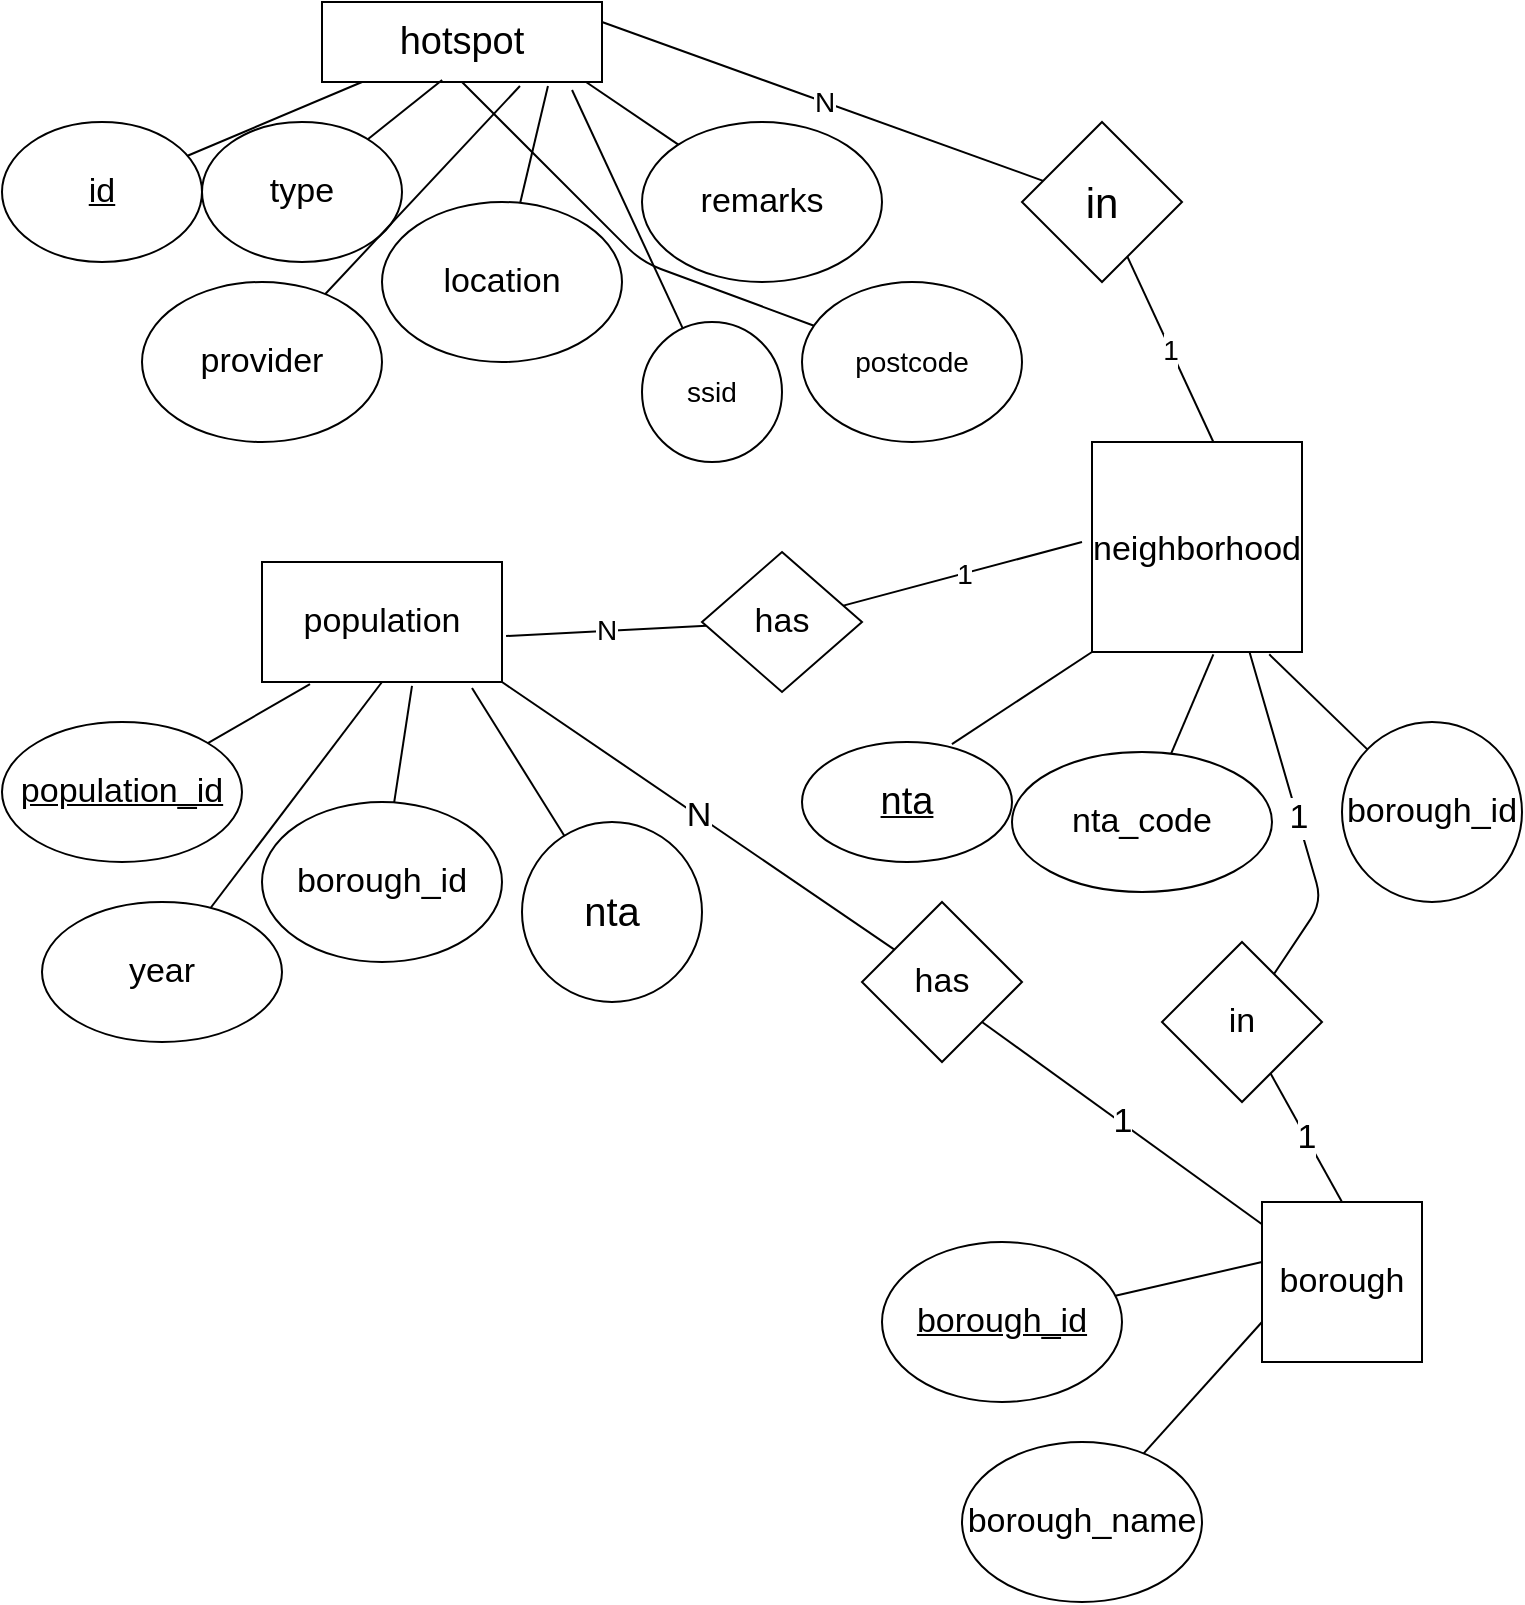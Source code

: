 <mxfile>
    <diagram id="NuRyvesvu8wT2zMNOdU7" name="Page-1">
        <mxGraphModel dx="1207" dy="803" grid="1" gridSize="10" guides="1" tooltips="1" connect="1" arrows="1" fold="1" page="1" pageScale="1" pageWidth="850" pageHeight="1100" math="0" shadow="0">
            <root>
                <mxCell id="0"/>
                <mxCell id="1" parent="0"/>
                <mxCell id="8" value="&lt;font style=&quot;font-size: 19px&quot;&gt;hotspot&lt;/font&gt;" style="rounded=0;whiteSpace=wrap;html=1;" vertex="1" parent="1">
                    <mxGeometry x="170" y="40" width="140" height="40" as="geometry"/>
                </mxCell>
                <mxCell id="12" value="&lt;font style=&quot;font-size: 17px&quot;&gt;neighborhood&lt;/font&gt;" style="whiteSpace=wrap;html=1;aspect=fixed;fontSize=19;" vertex="1" parent="1">
                    <mxGeometry x="555" y="260" width="105" height="105" as="geometry"/>
                </mxCell>
                <mxCell id="15" style="edgeStyle=none;html=1;exitX=1;exitY=0;exitDx=0;exitDy=0;entryX=0;entryY=1;entryDx=0;entryDy=0;fontSize=13;strokeColor=none;endArrow=none;endFill=0;" edge="1" parent="1" target="12">
                    <mxGeometry relative="1" as="geometry">
                        <mxPoint x="542.135" y="408.686" as="sourcePoint"/>
                    </mxGeometry>
                </mxCell>
                <mxCell id="16" style="edgeStyle=none;html=1;entryX=0;entryY=1;entryDx=0;entryDy=0;fontSize=13;endArrow=none;endFill=0;exitX=0.714;exitY=0.017;exitDx=0;exitDy=0;exitPerimeter=0;" edge="1" parent="1" source="13" target="12">
                    <mxGeometry relative="1" as="geometry">
                        <mxPoint x="539.999" y="407.542" as="sourcePoint"/>
                        <Array as="points"/>
                    </mxGeometry>
                </mxCell>
                <mxCell id="13" value="&lt;u&gt;&lt;font style=&quot;font-size: 19px&quot;&gt;nta&lt;/font&gt;&lt;/u&gt;" style="ellipse;whiteSpace=wrap;html=1;fontSize=15;" vertex="1" parent="1">
                    <mxGeometry x="410" y="410" width="105" height="60" as="geometry"/>
                </mxCell>
                <mxCell id="18" style="edgeStyle=none;html=1;entryX=0.578;entryY=1.011;entryDx=0;entryDy=0;entryPerimeter=0;fontSize=13;endArrow=none;endFill=0;" edge="1" parent="1" source="17" target="12">
                    <mxGeometry relative="1" as="geometry"/>
                </mxCell>
                <mxCell id="17" value="&lt;font style=&quot;font-size: 17px&quot;&gt;nta_code&lt;/font&gt;" style="ellipse;whiteSpace=wrap;html=1;fontSize=13;" vertex="1" parent="1">
                    <mxGeometry x="515" y="415" width="130" height="70" as="geometry"/>
                </mxCell>
                <mxCell id="26" style="edgeStyle=none;html=1;entryX=0.143;entryY=1;entryDx=0;entryDy=0;entryPerimeter=0;fontSize=17;endArrow=none;endFill=0;" edge="1" parent="1" source="24" target="8">
                    <mxGeometry relative="1" as="geometry"/>
                </mxCell>
                <mxCell id="24" value="&lt;font style=&quot;font-size: 17px&quot;&gt;&lt;u&gt;id&lt;/u&gt;&lt;/font&gt;" style="ellipse;whiteSpace=wrap;html=1;fontSize=13;" vertex="1" parent="1">
                    <mxGeometry x="10" y="100" width="100" height="70" as="geometry"/>
                </mxCell>
                <mxCell id="28" style="edgeStyle=none;html=1;entryX=0.429;entryY=0.975;entryDx=0;entryDy=0;entryPerimeter=0;fontSize=17;endArrow=none;endFill=0;" edge="1" parent="1" source="27" target="8">
                    <mxGeometry relative="1" as="geometry"/>
                </mxCell>
                <mxCell id="27" value="type" style="ellipse;whiteSpace=wrap;html=1;fontSize=17;" vertex="1" parent="1">
                    <mxGeometry x="110" y="100" width="100" height="70" as="geometry"/>
                </mxCell>
                <mxCell id="30" style="edgeStyle=none;html=1;entryX=0.707;entryY=1.05;entryDx=0;entryDy=0;entryPerimeter=0;fontSize=17;endArrow=none;endFill=0;" edge="1" parent="1" source="29" target="8">
                    <mxGeometry relative="1" as="geometry"/>
                </mxCell>
                <mxCell id="29" value="provider" style="ellipse;whiteSpace=wrap;html=1;fontSize=17;" vertex="1" parent="1">
                    <mxGeometry x="80" y="180" width="120" height="80" as="geometry"/>
                </mxCell>
                <mxCell id="31" value="population" style="rounded=0;whiteSpace=wrap;html=1;fontSize=17;" vertex="1" parent="1">
                    <mxGeometry x="140" y="320" width="120" height="60" as="geometry"/>
                </mxCell>
                <mxCell id="33" style="edgeStyle=none;html=1;entryX=0.2;entryY=1.017;entryDx=0;entryDy=0;entryPerimeter=0;fontSize=17;endArrow=none;endFill=0;" edge="1" parent="1" source="32" target="31">
                    <mxGeometry relative="1" as="geometry"/>
                </mxCell>
                <mxCell id="32" value="&lt;u&gt;population_id&lt;/u&gt;" style="ellipse;whiteSpace=wrap;html=1;fontSize=17;" vertex="1" parent="1">
                    <mxGeometry x="10" y="400" width="120" height="70" as="geometry"/>
                </mxCell>
                <mxCell id="35" style="edgeStyle=none;html=1;entryX=0.5;entryY=1;entryDx=0;entryDy=0;fontSize=17;endArrow=none;endFill=0;" edge="1" parent="1" source="34" target="31">
                    <mxGeometry relative="1" as="geometry"/>
                </mxCell>
                <mxCell id="34" value="year" style="ellipse;whiteSpace=wrap;html=1;fontSize=17;" vertex="1" parent="1">
                    <mxGeometry x="30" y="490" width="120" height="70" as="geometry"/>
                </mxCell>
                <mxCell id="37" style="edgeStyle=none;html=1;entryX=0.625;entryY=1.033;entryDx=0;entryDy=0;entryPerimeter=0;fontSize=17;endArrow=none;endFill=0;" edge="1" parent="1" source="36" target="31">
                    <mxGeometry relative="1" as="geometry"/>
                </mxCell>
                <mxCell id="36" value="borough_id" style="ellipse;whiteSpace=wrap;html=1;fontSize=17;" vertex="1" parent="1">
                    <mxGeometry x="140" y="440" width="120" height="80" as="geometry"/>
                </mxCell>
                <mxCell id="39" style="edgeStyle=none;html=1;entryX=0.807;entryY=1.05;entryDx=0;entryDy=0;entryPerimeter=0;fontSize=17;endArrow=none;endFill=0;" edge="1" parent="1" source="38" target="8">
                    <mxGeometry relative="1" as="geometry"/>
                </mxCell>
                <mxCell id="38" value="location" style="ellipse;whiteSpace=wrap;html=1;fontSize=17;" vertex="1" parent="1">
                    <mxGeometry x="200" y="140" width="120" height="80" as="geometry"/>
                </mxCell>
                <mxCell id="41" style="edgeStyle=none;html=1;entryX=0.943;entryY=1;entryDx=0;entryDy=0;entryPerimeter=0;fontSize=17;endArrow=none;endFill=0;" edge="1" parent="1" source="40" target="8">
                    <mxGeometry relative="1" as="geometry"/>
                </mxCell>
                <mxCell id="40" value="remarks" style="ellipse;whiteSpace=wrap;html=1;fontSize=17;" vertex="1" parent="1">
                    <mxGeometry x="330" y="100" width="120" height="80" as="geometry"/>
                </mxCell>
                <mxCell id="43" style="edgeStyle=none;html=1;entryX=0.844;entryY=1.011;entryDx=0;entryDy=0;entryPerimeter=0;fontSize=17;endArrow=none;endFill=0;" edge="1" parent="1" source="42" target="12">
                    <mxGeometry relative="1" as="geometry"/>
                </mxCell>
                <mxCell id="42" value="borough_id" style="ellipse;whiteSpace=wrap;html=1;aspect=fixed;fontSize=17;" vertex="1" parent="1">
                    <mxGeometry x="680" y="400" width="90" height="90" as="geometry"/>
                </mxCell>
                <mxCell id="45" style="edgeStyle=none;html=1;entryX=0.875;entryY=1.05;entryDx=0;entryDy=0;entryPerimeter=0;fontSize=17;endArrow=none;endFill=0;" edge="1" parent="1" source="44" target="31">
                    <mxGeometry relative="1" as="geometry"/>
                </mxCell>
                <mxCell id="44" value="&lt;font style=&quot;font-size: 20px&quot;&gt;nta&lt;/font&gt;" style="ellipse;whiteSpace=wrap;html=1;aspect=fixed;fontSize=17;" vertex="1" parent="1">
                    <mxGeometry x="270" y="450" width="90" height="90" as="geometry"/>
                </mxCell>
                <mxCell id="47" style="edgeStyle=none;html=1;entryX=0.893;entryY=1.1;entryDx=0;entryDy=0;entryPerimeter=0;fontSize=14;endArrow=none;endFill=0;" edge="1" parent="1" source="46" target="8">
                    <mxGeometry relative="1" as="geometry"/>
                </mxCell>
                <mxCell id="46" value="ssid" style="ellipse;whiteSpace=wrap;html=1;aspect=fixed;fontSize=14;" vertex="1" parent="1">
                    <mxGeometry x="330" y="200" width="70" height="70" as="geometry"/>
                </mxCell>
                <mxCell id="49" style="edgeStyle=none;html=1;entryX=0.5;entryY=1;entryDx=0;entryDy=0;fontSize=14;endArrow=none;endFill=0;" edge="1" parent="1" source="48" target="8">
                    <mxGeometry relative="1" as="geometry">
                        <Array as="points">
                            <mxPoint x="330" y="170"/>
                        </Array>
                    </mxGeometry>
                </mxCell>
                <mxCell id="48" value="postcode" style="ellipse;whiteSpace=wrap;html=1;fontSize=14;" vertex="1" parent="1">
                    <mxGeometry x="410" y="180" width="110" height="80" as="geometry"/>
                </mxCell>
                <mxCell id="51" value="1" style="edgeStyle=none;html=1;entryX=0.578;entryY=0;entryDx=0;entryDy=0;entryPerimeter=0;fontSize=14;endArrow=none;endFill=0;" edge="1" parent="1" source="50" target="12">
                    <mxGeometry relative="1" as="geometry"/>
                </mxCell>
                <mxCell id="52" value="N" style="edgeStyle=none;html=1;entryX=1;entryY=0.25;entryDx=0;entryDy=0;fontSize=14;endArrow=none;endFill=0;" edge="1" parent="1" source="50" target="8">
                    <mxGeometry relative="1" as="geometry"/>
                </mxCell>
                <mxCell id="50" value="&lt;font style=&quot;font-size: 21px&quot;&gt;in&lt;/font&gt;" style="rhombus;whiteSpace=wrap;html=1;fontSize=14;" vertex="1" parent="1">
                    <mxGeometry x="520" y="100" width="80" height="80" as="geometry"/>
                </mxCell>
                <mxCell id="54" value="1" style="edgeStyle=none;html=1;fontSize=14;endArrow=none;endFill=0;" edge="1" parent="1" source="53">
                    <mxGeometry relative="1" as="geometry">
                        <mxPoint x="550" y="310" as="targetPoint"/>
                    </mxGeometry>
                </mxCell>
                <mxCell id="55" value="N" style="edgeStyle=none;html=1;entryX=1.017;entryY=0.617;entryDx=0;entryDy=0;entryPerimeter=0;fontSize=14;endArrow=none;endFill=0;" edge="1" parent="1" source="53" target="31">
                    <mxGeometry relative="1" as="geometry"/>
                </mxCell>
                <mxCell id="53" value="&lt;font style=&quot;font-size: 17px&quot;&gt;has&lt;/font&gt;" style="rhombus;whiteSpace=wrap;html=1;fontSize=14;" vertex="1" parent="1">
                    <mxGeometry x="360" y="315" width="80" height="70" as="geometry"/>
                </mxCell>
                <mxCell id="64" value="N" style="edgeStyle=none;html=1;entryX=1;entryY=1;entryDx=0;entryDy=0;fontSize=17;endArrow=none;endFill=0;startArrow=none;" edge="1" parent="1" source="65" target="31">
                    <mxGeometry relative="1" as="geometry"/>
                </mxCell>
                <mxCell id="56" value="borough" style="whiteSpace=wrap;html=1;aspect=fixed;fontSize=17;" vertex="1" parent="1">
                    <mxGeometry x="640" y="640" width="80" height="80" as="geometry"/>
                </mxCell>
                <mxCell id="60" style="edgeStyle=none;html=1;entryX=0;entryY=0.375;entryDx=0;entryDy=0;entryPerimeter=0;fontSize=17;endArrow=none;endFill=0;" edge="1" parent="1" source="57" target="56">
                    <mxGeometry relative="1" as="geometry"/>
                </mxCell>
                <mxCell id="57" value="&lt;u&gt;borough_id&lt;/u&gt;" style="ellipse;whiteSpace=wrap;html=1;fontSize=17;" vertex="1" parent="1">
                    <mxGeometry x="450" y="660" width="120" height="80" as="geometry"/>
                </mxCell>
                <mxCell id="59" style="edgeStyle=none;html=1;entryX=0;entryY=0.75;entryDx=0;entryDy=0;fontSize=17;endArrow=none;endFill=0;" edge="1" parent="1" source="58" target="56">
                    <mxGeometry relative="1" as="geometry"/>
                </mxCell>
                <mxCell id="58" value="borough_name" style="ellipse;whiteSpace=wrap;html=1;fontSize=17;" vertex="1" parent="1">
                    <mxGeometry x="490" y="760" width="120" height="80" as="geometry"/>
                </mxCell>
                <mxCell id="62" value="1" style="edgeStyle=none;html=1;fontSize=17;endArrow=none;endFill=0;entryX=0.75;entryY=1;entryDx=0;entryDy=0;" edge="1" parent="1" source="61" target="12">
                    <mxGeometry relative="1" as="geometry">
                        <mxPoint x="650" y="460" as="targetPoint"/>
                        <Array as="points">
                            <mxPoint x="670" y="490"/>
                        </Array>
                    </mxGeometry>
                </mxCell>
                <mxCell id="63" value="1" style="edgeStyle=none;html=1;entryX=0.5;entryY=0;entryDx=0;entryDy=0;fontSize=17;endArrow=none;endFill=0;" edge="1" parent="1" source="61" target="56">
                    <mxGeometry relative="1" as="geometry"/>
                </mxCell>
                <mxCell id="61" value="in" style="rhombus;whiteSpace=wrap;html=1;fontSize=17;" vertex="1" parent="1">
                    <mxGeometry x="590" y="510" width="80" height="80" as="geometry"/>
                </mxCell>
                <mxCell id="65" value="has" style="rhombus;whiteSpace=wrap;html=1;fontSize=17;" vertex="1" parent="1">
                    <mxGeometry x="440" y="490" width="80" height="80" as="geometry"/>
                </mxCell>
                <mxCell id="66" value="1" style="edgeStyle=none;html=1;entryX=1;entryY=1;entryDx=0;entryDy=0;fontSize=17;endArrow=none;endFill=0;" edge="1" parent="1" source="56" target="65">
                    <mxGeometry relative="1" as="geometry">
                        <mxPoint x="640" y="651.429" as="sourcePoint"/>
                        <mxPoint x="260" y="380" as="targetPoint"/>
                    </mxGeometry>
                </mxCell>
            </root>
        </mxGraphModel>
    </diagram>
</mxfile>
